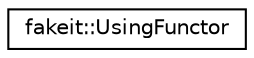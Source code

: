 digraph "Graphical Class Hierarchy"
{
  edge [fontname="Helvetica",fontsize="10",labelfontname="Helvetica",labelfontsize="10"];
  node [fontname="Helvetica",fontsize="10",shape=record];
  rankdir="LR";
  Node1 [label="fakeit::UsingFunctor",height=0.2,width=0.4,color="black", fillcolor="white", style="filled",URL="$d2/d33/classfakeit_1_1UsingFunctor.html"];
}

